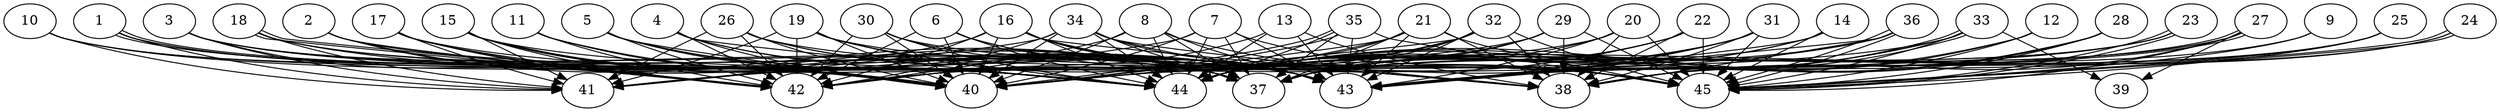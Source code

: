 // DAG automatically generated by daggen at Thu Oct  3 14:07:24 2019
// ./daggen --dot -n 45 --ccr 0.5 --fat 0.9 --regular 0.7 --density 0.9 --mindata 5242880 --maxdata 52428800 
digraph G {
  1 [size="46628864", alpha="0.08", expect_size="23314432"] 
  1 -> 40 [size ="23314432"]
  1 -> 40 [size ="23314432"]
  1 -> 41 [size ="23314432"]
  1 -> 43 [size ="23314432"]
  1 -> 44 [size ="23314432"]
  2 [size="78845952", alpha="0.00", expect_size="39422976"] 
  2 -> 37 [size ="39422976"]
  2 -> 40 [size ="39422976"]
  2 -> 42 [size ="39422976"]
  2 -> 44 [size ="39422976"]
  3 [size="13383680", alpha="0.03", expect_size="6691840"] 
  3 -> 37 [size ="6691840"]
  3 -> 40 [size ="6691840"]
  3 -> 41 [size ="6691840"]
  3 -> 42 [size ="6691840"]
  3 -> 43 [size ="6691840"]
  3 -> 44 [size ="6691840"]
  4 [size="44720128", alpha="0.15", expect_size="22360064"] 
  4 -> 37 [size ="22360064"]
  4 -> 40 [size ="22360064"]
  4 -> 42 [size ="22360064"]
  4 -> 43 [size ="22360064"]
  4 -> 44 [size ="22360064"]
  5 [size="52766720", alpha="0.13", expect_size="26383360"] 
  5 -> 37 [size ="26383360"]
  5 -> 40 [size ="26383360"]
  5 -> 42 [size ="26383360"]
  5 -> 43 [size ="26383360"]
  5 -> 44 [size ="26383360"]
  6 [size="79835136", alpha="0.06", expect_size="39917568"] 
  6 -> 38 [size ="39917568"]
  6 -> 40 [size ="39917568"]
  6 -> 42 [size ="39917568"]
  6 -> 43 [size ="39917568"]
  6 -> 44 [size ="39917568"]
  7 [size="47194112", alpha="0.12", expect_size="23597056"] 
  7 -> 37 [size ="23597056"]
  7 -> 40 [size ="23597056"]
  7 -> 42 [size ="23597056"]
  7 -> 43 [size ="23597056"]
  7 -> 44 [size ="23597056"]
  7 -> 45 [size ="23597056"]
  8 [size="60344320", alpha="0.07", expect_size="30172160"] 
  8 -> 37 [size ="30172160"]
  8 -> 40 [size ="30172160"]
  8 -> 42 [size ="30172160"]
  8 -> 43 [size ="30172160"]
  8 -> 44 [size ="30172160"]
  8 -> 45 [size ="30172160"]
  9 [size="32448512", alpha="0.04", expect_size="16224256"] 
  9 -> 37 [size ="16224256"]
  9 -> 45 [size ="16224256"]
  10 [size="24778752", alpha="0.01", expect_size="12389376"] 
  10 -> 37 [size ="12389376"]
  10 -> 40 [size ="12389376"]
  10 -> 41 [size ="12389376"]
  10 -> 44 [size ="12389376"]
  11 [size="84736000", alpha="0.02", expect_size="42368000"] 
  11 -> 42 [size ="42368000"]
  11 -> 43 [size ="42368000"]
  11 -> 44 [size ="42368000"]
  12 [size="28231680", alpha="0.06", expect_size="14115840"] 
  12 -> 43 [size ="14115840"]
  12 -> 44 [size ="14115840"]
  12 -> 45 [size ="14115840"]
  13 [size="29857792", alpha="0.03", expect_size="14928896"] 
  13 -> 38 [size ="14928896"]
  13 -> 42 [size ="14928896"]
  13 -> 43 [size ="14928896"]
  13 -> 44 [size ="14928896"]
  14 [size="42930176", alpha="0.13", expect_size="21465088"] 
  14 -> 37 [size ="21465088"]
  14 -> 43 [size ="21465088"]
  14 -> 44 [size ="21465088"]
  14 -> 45 [size ="21465088"]
  15 [size="20178944", alpha="0.01", expect_size="10089472"] 
  15 -> 37 [size ="10089472"]
  15 -> 38 [size ="10089472"]
  15 -> 40 [size ="10089472"]
  15 -> 41 [size ="10089472"]
  15 -> 42 [size ="10089472"]
  15 -> 43 [size ="10089472"]
  15 -> 44 [size ="10089472"]
  16 [size="82452480", alpha="0.01", expect_size="41226240"] 
  16 -> 37 [size ="41226240"]
  16 -> 38 [size ="41226240"]
  16 -> 40 [size ="41226240"]
  16 -> 41 [size ="41226240"]
  16 -> 42 [size ="41226240"]
  16 -> 43 [size ="41226240"]
  16 -> 44 [size ="41226240"]
  16 -> 45 [size ="41226240"]
  17 [size="18302976", alpha="0.18", expect_size="9151488"] 
  17 -> 37 [size ="9151488"]
  17 -> 41 [size ="9151488"]
  17 -> 42 [size ="9151488"]
  17 -> 44 [size ="9151488"]
  17 -> 45 [size ="9151488"]
  18 [size="74778624", alpha="0.09", expect_size="37389312"] 
  18 -> 41 [size ="37389312"]
  18 -> 42 [size ="37389312"]
  18 -> 42 [size ="37389312"]
  18 -> 43 [size ="37389312"]
  18 -> 44 [size ="37389312"]
  18 -> 45 [size ="37389312"]
  19 [size="14921728", alpha="0.09", expect_size="7460864"] 
  19 -> 38 [size ="7460864"]
  19 -> 40 [size ="7460864"]
  19 -> 41 [size ="7460864"]
  19 -> 42 [size ="7460864"]
  19 -> 43 [size ="7460864"]
  19 -> 44 [size ="7460864"]
  19 -> 45 [size ="7460864"]
  20 [size="33773568", alpha="0.06", expect_size="16886784"] 
  20 -> 38 [size ="16886784"]
  20 -> 42 [size ="16886784"]
  20 -> 43 [size ="16886784"]
  20 -> 44 [size ="16886784"]
  20 -> 45 [size ="16886784"]
  21 [size="37572608", alpha="0.11", expect_size="18786304"] 
  21 -> 37 [size ="18786304"]
  21 -> 38 [size ="18786304"]
  21 -> 40 [size ="18786304"]
  21 -> 42 [size ="18786304"]
  21 -> 43 [size ="18786304"]
  21 -> 44 [size ="18786304"]
  21 -> 45 [size ="18786304"]
  22 [size="48875520", alpha="0.10", expect_size="24437760"] 
  22 -> 37 [size ="24437760"]
  22 -> 38 [size ="24437760"]
  22 -> 40 [size ="24437760"]
  22 -> 44 [size ="24437760"]
  22 -> 45 [size ="24437760"]
  23 [size="77907968", alpha="0.10", expect_size="38953984"] 
  23 -> 37 [size ="38953984"]
  23 -> 43 [size ="38953984"]
  23 -> 44 [size ="38953984"]
  23 -> 45 [size ="38953984"]
  23 -> 45 [size ="38953984"]
  24 [size="93521920", alpha="0.17", expect_size="46760960"] 
  24 -> 38 [size ="46760960"]
  24 -> 44 [size ="46760960"]
  24 -> 45 [size ="46760960"]
  24 -> 45 [size ="46760960"]
  25 [size="59848704", alpha="0.13", expect_size="29924352"] 
  25 -> 37 [size ="29924352"]
  25 -> 38 [size ="29924352"]
  25 -> 43 [size ="29924352"]
  25 -> 45 [size ="29924352"]
  26 [size="64000000", alpha="0.04", expect_size="32000000"] 
  26 -> 37 [size ="32000000"]
  26 -> 40 [size ="32000000"]
  26 -> 41 [size ="32000000"]
  26 -> 42 [size ="32000000"]
  26 -> 43 [size ="32000000"]
  26 -> 45 [size ="32000000"]
  27 [size="68859904", alpha="0.02", expect_size="34429952"] 
  27 -> 37 [size ="34429952"]
  27 -> 38 [size ="34429952"]
  27 -> 39 [size ="34429952"]
  27 -> 43 [size ="34429952"]
  27 -> 43 [size ="34429952"]
  27 -> 44 [size ="34429952"]
  27 -> 45 [size ="34429952"]
  28 [size="58814464", alpha="0.12", expect_size="29407232"] 
  28 -> 37 [size ="29407232"]
  28 -> 38 [size ="29407232"]
  28 -> 43 [size ="29407232"]
  28 -> 44 [size ="29407232"]
  28 -> 45 [size ="29407232"]
  29 [size="102047744", alpha="0.05", expect_size="51023872"] 
  29 -> 37 [size ="51023872"]
  29 -> 38 [size ="51023872"]
  29 -> 41 [size ="51023872"]
  29 -> 44 [size ="51023872"]
  29 -> 45 [size ="51023872"]
  30 [size="48594944", alpha="0.02", expect_size="24297472"] 
  30 -> 37 [size ="24297472"]
  30 -> 40 [size ="24297472"]
  30 -> 42 [size ="24297472"]
  30 -> 44 [size ="24297472"]
  30 -> 45 [size ="24297472"]
  31 [size="75997184", alpha="0.15", expect_size="37998592"] 
  31 -> 37 [size ="37998592"]
  31 -> 38 [size ="37998592"]
  31 -> 40 [size ="37998592"]
  31 -> 43 [size ="37998592"]
  31 -> 44 [size ="37998592"]
  31 -> 45 [size ="37998592"]
  32 [size="31651840", alpha="0.11", expect_size="15825920"] 
  32 -> 37 [size ="15825920"]
  32 -> 38 [size ="15825920"]
  32 -> 40 [size ="15825920"]
  32 -> 42 [size ="15825920"]
  32 -> 43 [size ="15825920"]
  32 -> 44 [size ="15825920"]
  32 -> 45 [size ="15825920"]
  33 [size="78292992", alpha="0.12", expect_size="39146496"] 
  33 -> 37 [size ="39146496"]
  33 -> 39 [size ="39146496"]
  33 -> 40 [size ="39146496"]
  33 -> 43 [size ="39146496"]
  33 -> 43 [size ="39146496"]
  33 -> 44 [size ="39146496"]
  33 -> 45 [size ="39146496"]
  34 [size="30074880", alpha="0.19", expect_size="15037440"] 
  34 -> 37 [size ="15037440"]
  34 -> 38 [size ="15037440"]
  34 -> 40 [size ="15037440"]
  34 -> 41 [size ="15037440"]
  34 -> 42 [size ="15037440"]
  34 -> 43 [size ="15037440"]
  34 -> 44 [size ="15037440"]
  34 -> 45 [size ="15037440"]
  35 [size="15607808", alpha="0.08", expect_size="7803904"] 
  35 -> 37 [size ="7803904"]
  35 -> 40 [size ="7803904"]
  35 -> 40 [size ="7803904"]
  35 -> 43 [size ="7803904"]
  35 -> 44 [size ="7803904"]
  35 -> 45 [size ="7803904"]
  36 [size="77172736", alpha="0.13", expect_size="38586368"] 
  36 -> 38 [size ="38586368"]
  36 -> 40 [size ="38586368"]
  36 -> 41 [size ="38586368"]
  36 -> 43 [size ="38586368"]
  36 -> 45 [size ="38586368"]
  36 -> 45 [size ="38586368"]
  37 [size="95375360", alpha="0.19", expect_size="47687680"] 
  38 [size="12554240", alpha="0.19", expect_size="6277120"] 
  39 [size="67311616", alpha="0.20", expect_size="33655808"] 
  40 [size="92868608", alpha="0.06", expect_size="46434304"] 
  41 [size="103516160", alpha="0.17", expect_size="51758080"] 
  42 [size="79134720", alpha="0.17", expect_size="39567360"] 
  43 [size="37470208", alpha="0.11", expect_size="18735104"] 
  44 [size="92270592", alpha="0.02", expect_size="46135296"] 
  45 [size="87234560", alpha="0.04", expect_size="43617280"] 
}
